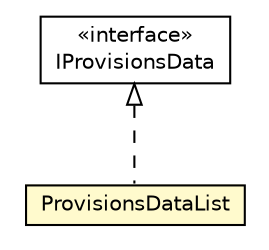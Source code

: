 #!/usr/local/bin/dot
#
# Class diagram 
# Generated by UMLGraph version R5_6-24-gf6e263 (http://www.umlgraph.org/)
#

digraph G {
	edge [fontname="Helvetica",fontsize=10,labelfontname="Helvetica",labelfontsize=10];
	node [fontname="Helvetica",fontsize=10,shape=plaintext];
	nodesep=0.25;
	ranksep=0.5;
	// org.universAAL.middleware.context.data.ProvisionsDataList
	c6624994 [label=<<table title="org.universAAL.middleware.context.data.ProvisionsDataList" border="0" cellborder="1" cellspacing="0" cellpadding="2" port="p" bgcolor="lemonChiffon" href="./ProvisionsDataList.html">
		<tr><td><table border="0" cellspacing="0" cellpadding="1">
<tr><td align="center" balign="center"> ProvisionsDataList </td></tr>
		</table></td></tr>
		</table>>, URL="./ProvisionsDataList.html", fontname="Helvetica", fontcolor="black", fontsize=10.0];
	// org.universAAL.middleware.context.data.IProvisionsData
	c6625003 [label=<<table title="org.universAAL.middleware.context.data.IProvisionsData" border="0" cellborder="1" cellspacing="0" cellpadding="2" port="p" href="./IProvisionsData.html">
		<tr><td><table border="0" cellspacing="0" cellpadding="1">
<tr><td align="center" balign="center"> &#171;interface&#187; </td></tr>
<tr><td align="center" balign="center"> IProvisionsData </td></tr>
		</table></td></tr>
		</table>>, URL="./IProvisionsData.html", fontname="Helvetica", fontcolor="black", fontsize=10.0];
	//org.universAAL.middleware.context.data.ProvisionsDataList implements org.universAAL.middleware.context.data.IProvisionsData
	c6625003:p -> c6624994:p [dir=back,arrowtail=empty,style=dashed];
}

